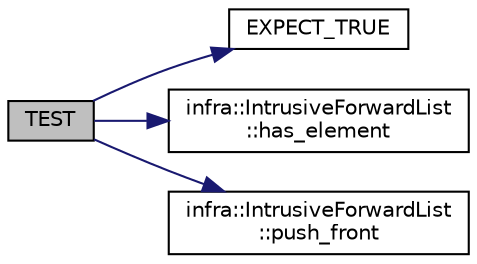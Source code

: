 digraph "TEST"
{
 // INTERACTIVE_SVG=YES
  edge [fontname="Helvetica",fontsize="10",labelfontname="Helvetica",labelfontsize="10"];
  node [fontname="Helvetica",fontsize="10",shape=record];
  rankdir="LR";
  Node39 [label="TEST",height=0.2,width=0.4,color="black", fillcolor="grey75", style="filled", fontcolor="black"];
  Node39 -> Node40 [color="midnightblue",fontsize="10",style="solid",fontname="Helvetica"];
  Node40 [label="EXPECT_TRUE",height=0.2,width=0.4,color="black", fillcolor="white", style="filled",URL="$d6/def/_test_json_8cpp.html#a84dbe6e62bbec23a120a258315c7b6dc"];
  Node39 -> Node41 [color="midnightblue",fontsize="10",style="solid",fontname="Helvetica"];
  Node41 [label="infra::IntrusiveForwardList\l::has_element",height=0.2,width=0.4,color="black", fillcolor="white", style="filled",URL="$d3/d66/classinfra_1_1_intrusive_forward_list.html#a9c2336f72f46e786533e546851f36d8c"];
  Node39 -> Node42 [color="midnightblue",fontsize="10",style="solid",fontname="Helvetica"];
  Node42 [label="infra::IntrusiveForwardList\l::push_front",height=0.2,width=0.4,color="black", fillcolor="white", style="filled",URL="$d3/d66/classinfra_1_1_intrusive_forward_list.html#a52e40bc04f9eb1a95a1ebfb997399ff0"];
}
